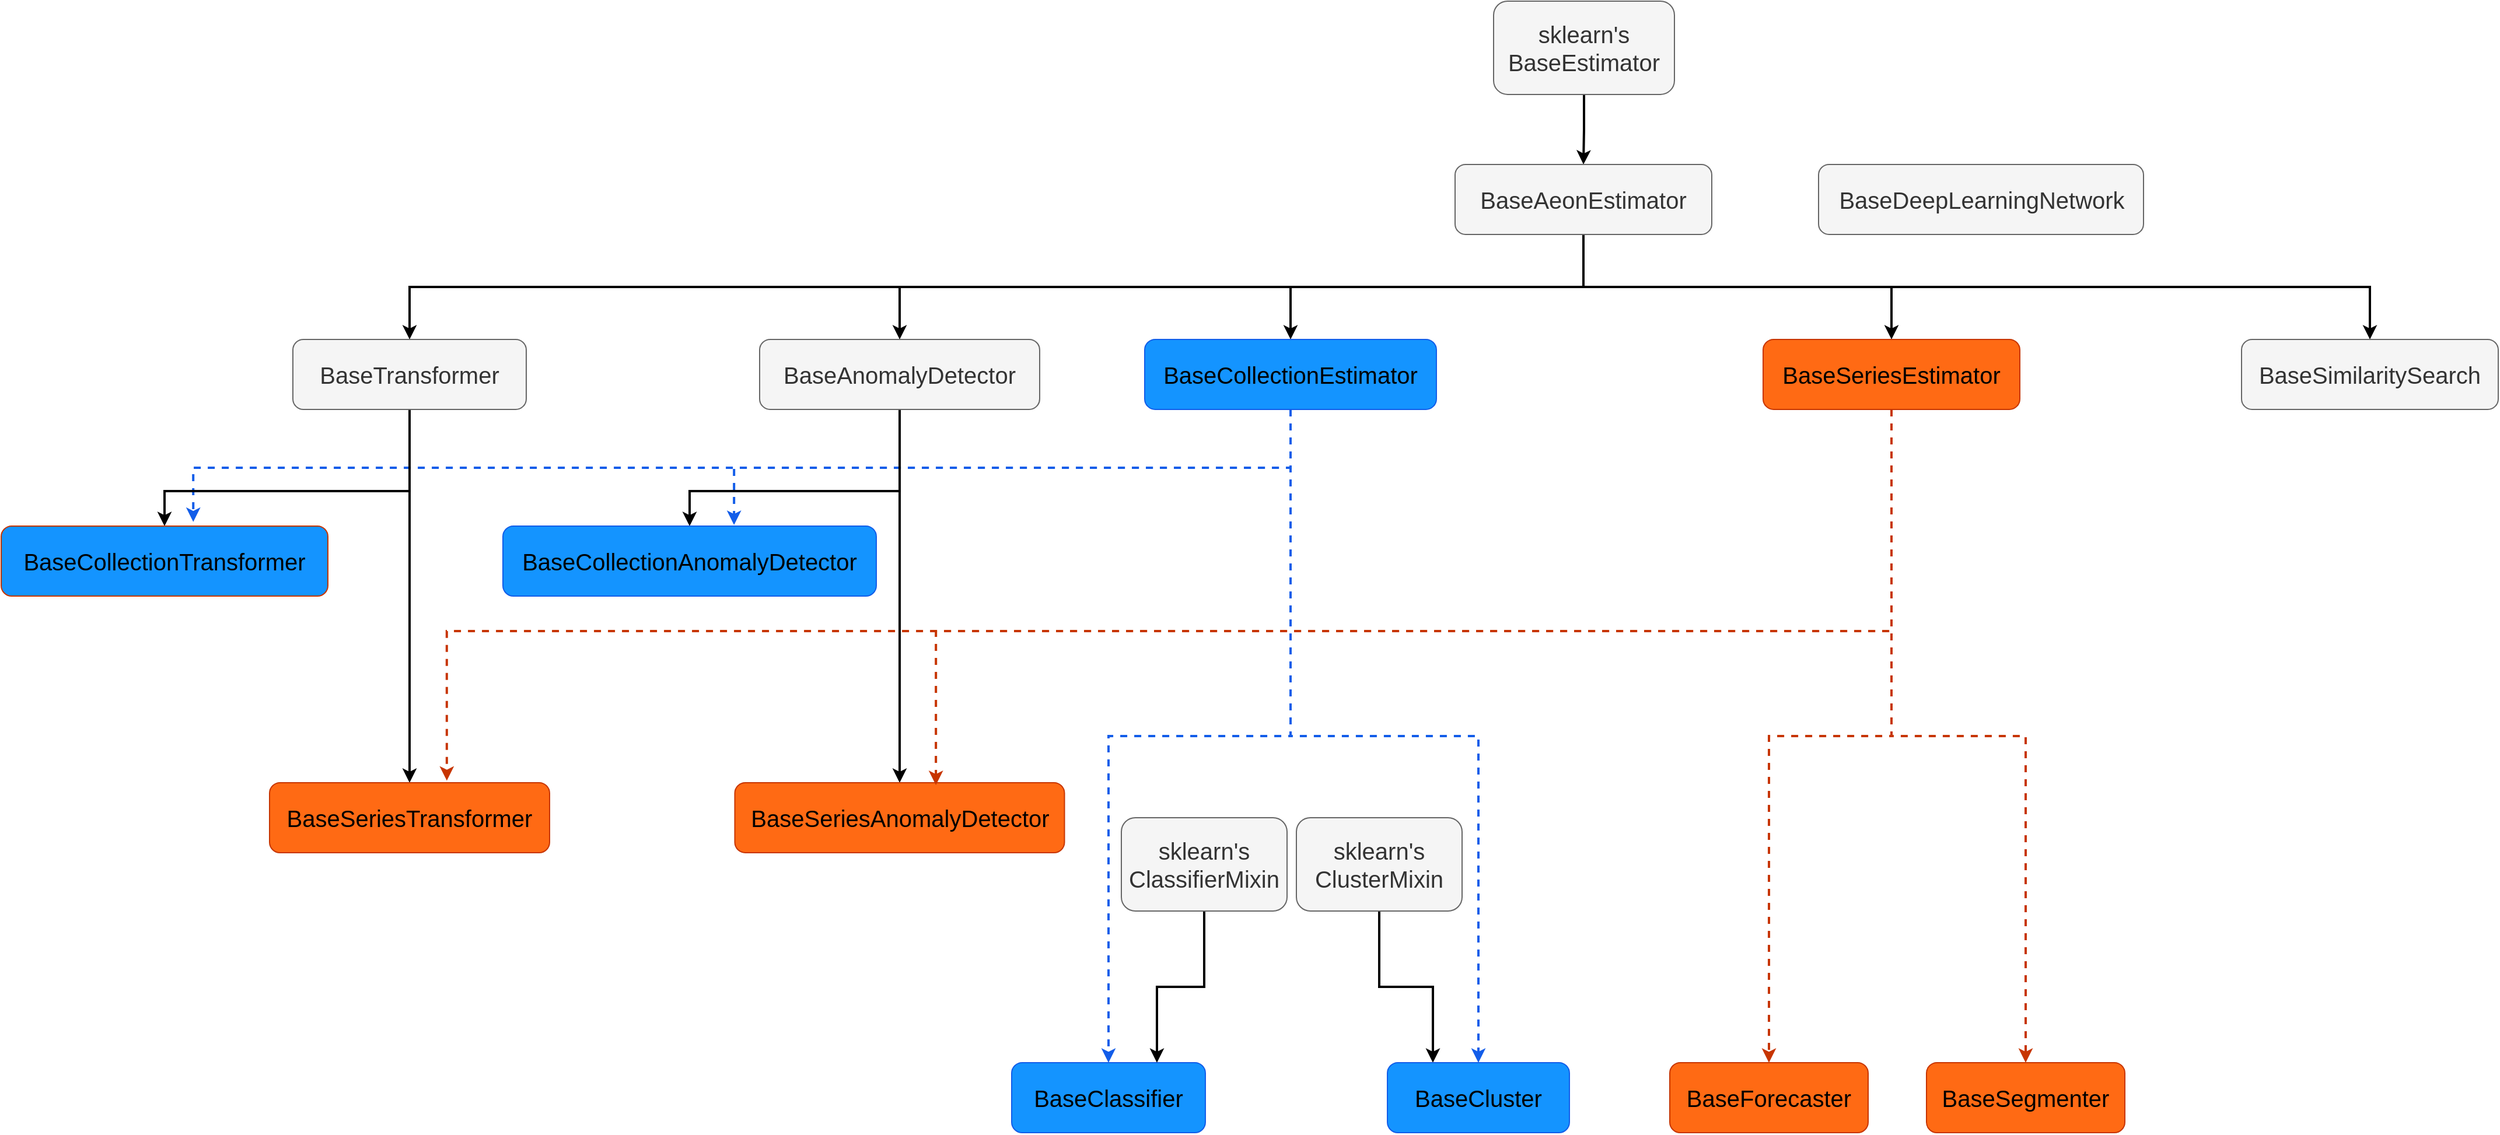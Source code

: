 <mxfile version="27.1.4">
  <diagram name="Page-1" id="929967ad-93f9-6ef4-fab6-5d389245f69c">
    <mxGraphModel dx="4931.5" dy="1752" grid="1" gridSize="10" guides="1" tooltips="1" connect="1" arrows="1" fold="1" page="1" pageScale="1.5" pageWidth="1169" pageHeight="826" background="none" math="0" shadow="0">
      <root>
        <mxCell id="0" style=";html=1;" />
        <mxCell id="1" style=";html=1;" parent="0" />
        <mxCell id="Zz3lQ5y03R1-GQRZRYZF-16" style="edgeStyle=orthogonalEdgeStyle;rounded=0;orthogonalLoop=1;jettySize=auto;html=1;exitX=0.5;exitY=1;exitDx=0;exitDy=0;entryX=0.5;entryY=0;entryDx=0;entryDy=0;fontSize=20;strokeWidth=2;" edge="1" parent="1" source="Zz3lQ5y03R1-GQRZRYZF-1" target="Zz3lQ5y03R1-GQRZRYZF-2">
          <mxGeometry relative="1" as="geometry" />
        </mxCell>
        <mxCell id="Zz3lQ5y03R1-GQRZRYZF-1" value="&lt;font&gt;sklearn&#39;s BaseEstimator&lt;/font&gt;" style="rounded=1;whiteSpace=wrap;html=1;fillColor=#f5f5f5;fontColor=#333333;strokeColor=#666666;fontSize=20;" vertex="1" parent="1">
          <mxGeometry x="399" y="399.95" width="155" height="80" as="geometry" />
        </mxCell>
        <mxCell id="Zz3lQ5y03R1-GQRZRYZF-17" style="edgeStyle=orthogonalEdgeStyle;rounded=0;orthogonalLoop=1;jettySize=auto;html=1;exitX=0.5;exitY=1;exitDx=0;exitDy=0;entryX=0.5;entryY=0;entryDx=0;entryDy=0;fontSize=20;strokeWidth=2;" edge="1" parent="1" source="Zz3lQ5y03R1-GQRZRYZF-2" target="Zz3lQ5y03R1-GQRZRYZF-4">
          <mxGeometry relative="1" as="geometry" />
        </mxCell>
        <mxCell id="Zz3lQ5y03R1-GQRZRYZF-18" style="edgeStyle=orthogonalEdgeStyle;rounded=0;orthogonalLoop=1;jettySize=auto;html=1;exitX=0.5;exitY=1;exitDx=0;exitDy=0;entryX=0.5;entryY=0;entryDx=0;entryDy=0;fontSize=20;strokeWidth=2;" edge="1" parent="1" source="Zz3lQ5y03R1-GQRZRYZF-2" target="Zz3lQ5y03R1-GQRZRYZF-3">
          <mxGeometry relative="1" as="geometry" />
        </mxCell>
        <mxCell id="Zz3lQ5y03R1-GQRZRYZF-29" style="edgeStyle=orthogonalEdgeStyle;rounded=0;orthogonalLoop=1;jettySize=auto;html=1;exitX=0.5;exitY=1;exitDx=0;exitDy=0;entryX=0.5;entryY=0;entryDx=0;entryDy=0;fontSize=20;strokeWidth=2;" edge="1" parent="1" source="Zz3lQ5y03R1-GQRZRYZF-2" target="Zz3lQ5y03R1-GQRZRYZF-28">
          <mxGeometry relative="1" as="geometry" />
        </mxCell>
        <mxCell id="Zz3lQ5y03R1-GQRZRYZF-56" style="edgeStyle=orthogonalEdgeStyle;rounded=0;orthogonalLoop=1;jettySize=auto;html=1;exitX=0.5;exitY=1;exitDx=0;exitDy=0;entryX=0.5;entryY=0;entryDx=0;entryDy=0;fontSize=20;strokeWidth=2;" edge="1" parent="1" source="Zz3lQ5y03R1-GQRZRYZF-2" target="Zz3lQ5y03R1-GQRZRYZF-55">
          <mxGeometry relative="1" as="geometry" />
        </mxCell>
        <mxCell id="Zz3lQ5y03R1-GQRZRYZF-59" style="edgeStyle=orthogonalEdgeStyle;rounded=0;orthogonalLoop=1;jettySize=auto;html=1;exitX=0.5;exitY=1;exitDx=0;exitDy=0;fontSize=20;strokeWidth=2;" edge="1" parent="1" source="Zz3lQ5y03R1-GQRZRYZF-2" target="Zz3lQ5y03R1-GQRZRYZF-58">
          <mxGeometry relative="1" as="geometry" />
        </mxCell>
        <mxCell id="Zz3lQ5y03R1-GQRZRYZF-2" value="&lt;font&gt;BaseAeonEstimator&lt;/font&gt;" style="rounded=1;whiteSpace=wrap;html=1;fillColor=#f5f5f5;fontColor=#333333;strokeColor=#666666;fontSize=20;" vertex="1" parent="1">
          <mxGeometry x="366" y="539.95" width="220" height="60" as="geometry" />
        </mxCell>
        <mxCell id="Zz3lQ5y03R1-GQRZRYZF-48" style="edgeStyle=orthogonalEdgeStyle;rounded=0;orthogonalLoop=1;jettySize=auto;html=1;exitX=0.5;exitY=1;exitDx=0;exitDy=0;dashed=1;fillColor=#fa6800;strokeColor=#C73500;fontSize=20;strokeWidth=2;" edge="1" parent="1" source="Zz3lQ5y03R1-GQRZRYZF-3" target="Zz3lQ5y03R1-GQRZRYZF-47">
          <mxGeometry relative="1" as="geometry" />
        </mxCell>
        <mxCell id="Zz3lQ5y03R1-GQRZRYZF-53" style="edgeStyle=orthogonalEdgeStyle;rounded=0;orthogonalLoop=1;jettySize=auto;html=1;exitX=0.5;exitY=1;exitDx=0;exitDy=0;entryX=0.5;entryY=0;entryDx=0;entryDy=0;dashed=1;fillColor=#fa6800;strokeColor=#C73500;fontSize=20;strokeWidth=2;" edge="1" parent="1" source="Zz3lQ5y03R1-GQRZRYZF-3" target="Zz3lQ5y03R1-GQRZRYZF-52">
          <mxGeometry relative="1" as="geometry" />
        </mxCell>
        <mxCell id="Zz3lQ5y03R1-GQRZRYZF-3" value="&lt;font&gt;BaseSeriesEstimator&lt;/font&gt;" style="rounded=1;whiteSpace=wrap;html=1;fillColor=light-dark(#FF6A14,#FF6A14);fontColor=#000000;strokeColor=#C73500;fontSize=20;" vertex="1" parent="1">
          <mxGeometry x="630" y="689.95" width="220" height="60" as="geometry" />
        </mxCell>
        <mxCell id="Zz3lQ5y03R1-GQRZRYZF-32" style="edgeStyle=orthogonalEdgeStyle;rounded=0;orthogonalLoop=1;jettySize=auto;html=1;exitX=0.5;exitY=1;exitDx=0;exitDy=0;entryX=0.619;entryY=-0.017;entryDx=0;entryDy=0;dashed=1;fillColor=#fa6800;strokeColor=light-dark(#125DE9,#125DE9);fontSize=20;entryPerimeter=0;strokeWidth=2;" edge="1" parent="1" source="Zz3lQ5y03R1-GQRZRYZF-4" target="Zz3lQ5y03R1-GQRZRYZF-30">
          <mxGeometry relative="1" as="geometry">
            <mxPoint x="205.0" y="730" as="sourcePoint" />
            <mxPoint x="-310" y="830.05" as="targetPoint" />
          </mxGeometry>
        </mxCell>
        <mxCell id="Zz3lQ5y03R1-GQRZRYZF-41" style="edgeStyle=orthogonalEdgeStyle;rounded=0;orthogonalLoop=1;jettySize=auto;html=1;exitX=0.5;exitY=1;exitDx=0;exitDy=0;entryX=0.5;entryY=0;entryDx=0;entryDy=0;dashed=1;fillColor=#fa6800;strokeColor=light-dark(#125DE9,#125DE9);fontSize=20;strokeWidth=2;" edge="1" parent="1" source="Zz3lQ5y03R1-GQRZRYZF-4" target="Zz3lQ5y03R1-GQRZRYZF-39">
          <mxGeometry relative="1" as="geometry" />
        </mxCell>
        <mxCell id="Zz3lQ5y03R1-GQRZRYZF-45" style="edgeStyle=orthogonalEdgeStyle;rounded=0;orthogonalLoop=1;jettySize=auto;html=1;exitX=0.5;exitY=1;exitDx=0;exitDy=0;entryX=0.5;entryY=0;entryDx=0;entryDy=0;dashed=1;fillColor=#fa6800;strokeColor=light-dark(#125DE9,#125DE9);fontSize=20;strokeWidth=2;" edge="1" parent="1" source="Zz3lQ5y03R1-GQRZRYZF-4" target="Zz3lQ5y03R1-GQRZRYZF-44">
          <mxGeometry relative="1" as="geometry" />
        </mxCell>
        <mxCell id="Zz3lQ5y03R1-GQRZRYZF-64" style="edgeStyle=orthogonalEdgeStyle;rounded=0;orthogonalLoop=1;jettySize=auto;html=1;exitX=0.5;exitY=1;exitDx=0;exitDy=0;entryX=0.588;entryY=-0.06;entryDx=0;entryDy=0;dashed=1;fillColor=#fa6800;strokeColor=light-dark(#125DE9,#125DE9);fontSize=20;entryPerimeter=0;strokeWidth=2;" edge="1" parent="1" source="Zz3lQ5y03R1-GQRZRYZF-4" target="Zz3lQ5y03R1-GQRZRYZF-61">
          <mxGeometry relative="1" as="geometry">
            <mxPoint x="226.0" y="740" as="sourcePoint" />
            <mxPoint x="-739" y="840.05" as="targetPoint" />
          </mxGeometry>
        </mxCell>
        <mxCell id="Zz3lQ5y03R1-GQRZRYZF-4" value="&lt;font&gt;BaseCollectionEstimator&lt;/font&gt;" style="rounded=1;whiteSpace=wrap;html=1;fillColor=light-dark(#1494FF,#1494FF);fontColor=#000000;strokeColor=light-dark(#125DE9,#125DE9);fontSize=20;" vertex="1" parent="1">
          <mxGeometry x="100" y="689.95" width="250" height="60" as="geometry" />
        </mxCell>
        <mxCell id="Zz3lQ5y03R1-GQRZRYZF-34" style="edgeStyle=orthogonalEdgeStyle;rounded=0;orthogonalLoop=1;jettySize=auto;html=1;exitX=0.5;exitY=1;exitDx=0;exitDy=0;entryX=0.5;entryY=0;entryDx=0;entryDy=0;fontSize=20;strokeWidth=2;" edge="1" parent="1" source="Zz3lQ5y03R1-GQRZRYZF-28" target="Zz3lQ5y03R1-GQRZRYZF-30">
          <mxGeometry relative="1" as="geometry">
            <Array as="points">
              <mxPoint x="-110" y="820" />
              <mxPoint x="-290" y="820" />
            </Array>
          </mxGeometry>
        </mxCell>
        <mxCell id="Zz3lQ5y03R1-GQRZRYZF-35" style="edgeStyle=orthogonalEdgeStyle;rounded=0;orthogonalLoop=1;jettySize=auto;html=1;exitX=0.5;exitY=1;exitDx=0;exitDy=0;entryX=0.5;entryY=0;entryDx=0;entryDy=0;fontSize=20;strokeWidth=2;" edge="1" parent="1" source="Zz3lQ5y03R1-GQRZRYZF-28" target="Zz3lQ5y03R1-GQRZRYZF-31">
          <mxGeometry relative="1" as="geometry">
            <Array as="points">
              <mxPoint x="-110" y="1030" />
              <mxPoint x="-110" y="1030" />
            </Array>
          </mxGeometry>
        </mxCell>
        <mxCell id="Zz3lQ5y03R1-GQRZRYZF-28" value="&lt;font&gt;BaseAnomalyDetector&lt;/font&gt;" style="rounded=1;whiteSpace=wrap;html=1;fillColor=#f5f5f5;fontColor=#333333;strokeColor=#666666;fontSize=20;" vertex="1" parent="1">
          <mxGeometry x="-230" y="689.95" width="240" height="60" as="geometry" />
        </mxCell>
        <mxCell id="Zz3lQ5y03R1-GQRZRYZF-30" value="&lt;font&gt;BaseCollectionAnomalyDetector&lt;/font&gt;" style="rounded=1;whiteSpace=wrap;html=1;fillColor=light-dark(#1494FF,#1494FF);fontColor=#000000;strokeColor=light-dark(#125DE9,#125DE9);fontSize=20;" vertex="1" parent="1">
          <mxGeometry x="-450" y="850" width="320" height="60" as="geometry" />
        </mxCell>
        <mxCell id="Zz3lQ5y03R1-GQRZRYZF-31" value="&lt;font&gt;BaseSeriesAnomalyDetector&lt;/font&gt;" style="rounded=1;whiteSpace=wrap;html=1;fillColor=light-dark(#FF6A14,#FF6A14);fontColor=#000000;strokeColor=#C73500;fontSize=20;" vertex="1" parent="1">
          <mxGeometry x="-251.25" y="1070" width="282.5" height="60" as="geometry" />
        </mxCell>
        <mxCell id="Zz3lQ5y03R1-GQRZRYZF-39" value="&lt;font&gt;BaseClassifier&lt;/font&gt;" style="rounded=1;whiteSpace=wrap;html=1;fillColor=light-dark(#1494FF,#1494FF);fontColor=#000000;strokeColor=light-dark(#125DE9,#125DE9);fontSize=20;" vertex="1" parent="1">
          <mxGeometry x="-14" y="1310" width="166" height="60" as="geometry" />
        </mxCell>
        <mxCell id="Zz3lQ5y03R1-GQRZRYZF-69" style="edgeStyle=orthogonalEdgeStyle;rounded=0;orthogonalLoop=1;jettySize=auto;html=1;exitX=0.5;exitY=1;exitDx=0;exitDy=0;entryX=0.75;entryY=0;entryDx=0;entryDy=0;strokeWidth=2;" edge="1" parent="1" source="Zz3lQ5y03R1-GQRZRYZF-40" target="Zz3lQ5y03R1-GQRZRYZF-39">
          <mxGeometry relative="1" as="geometry" />
        </mxCell>
        <mxCell id="Zz3lQ5y03R1-GQRZRYZF-40" value="&lt;font&gt;sklearn&#39;s ClassifierMixin&lt;/font&gt;" style="rounded=1;whiteSpace=wrap;html=1;fillColor=#f5f5f5;fontColor=#333333;strokeColor=#666666;fontSize=20;" vertex="1" parent="1">
          <mxGeometry x="80" y="1100" width="142" height="80" as="geometry" />
        </mxCell>
        <mxCell id="Zz3lQ5y03R1-GQRZRYZF-68" style="edgeStyle=orthogonalEdgeStyle;rounded=0;orthogonalLoop=1;jettySize=auto;html=1;exitX=0.5;exitY=1;exitDx=0;exitDy=0;entryX=0.25;entryY=0;entryDx=0;entryDy=0;strokeWidth=2;" edge="1" parent="1" source="Zz3lQ5y03R1-GQRZRYZF-43" target="Zz3lQ5y03R1-GQRZRYZF-44">
          <mxGeometry relative="1" as="geometry" />
        </mxCell>
        <mxCell id="Zz3lQ5y03R1-GQRZRYZF-43" value="&lt;font&gt;sklearn&#39;s ClusterMixin&lt;/font&gt;" style="rounded=1;whiteSpace=wrap;html=1;fillColor=#f5f5f5;fontColor=#333333;strokeColor=#666666;fontSize=20;" vertex="1" parent="1">
          <mxGeometry x="230" y="1100" width="142" height="80" as="geometry" />
        </mxCell>
        <mxCell id="Zz3lQ5y03R1-GQRZRYZF-44" value="&lt;font&gt;BaseCluster&lt;/font&gt;" style="rounded=1;whiteSpace=wrap;html=1;fillColor=light-dark(#1494FF,#1494FF);fontColor=#000000;strokeColor=light-dark(#125DE9,#125DE9);fontSize=20;" vertex="1" parent="1">
          <mxGeometry x="308" y="1310" width="156" height="60" as="geometry" />
        </mxCell>
        <mxCell id="Zz3lQ5y03R1-GQRZRYZF-47" value="&lt;font&gt;BaseForecaster&lt;/font&gt;" style="rounded=1;whiteSpace=wrap;html=1;fillColor=light-dark(#FF6A14,#FF6A14);fontColor=#000000;strokeColor=#C73500;fontSize=20;" vertex="1" parent="1">
          <mxGeometry x="550" y="1310" width="170" height="60" as="geometry" />
        </mxCell>
        <mxCell id="Zz3lQ5y03R1-GQRZRYZF-50" value="&lt;font&gt;BaseDeepLearningNetwork&lt;/font&gt;" style="rounded=1;whiteSpace=wrap;html=1;fillColor=#f5f5f5;fontColor=#333333;strokeColor=#666666;fontSize=20;" vertex="1" parent="1">
          <mxGeometry x="677.5" y="539.95" width="278.5" height="60" as="geometry" />
        </mxCell>
        <mxCell id="Zz3lQ5y03R1-GQRZRYZF-52" value="&lt;font&gt;BaseSegmenter&lt;/font&gt;" style="rounded=1;whiteSpace=wrap;html=1;fillColor=light-dark(#FF6A14,#FF6A14);fontColor=#000000;strokeColor=#C73500;fontSize=20;" vertex="1" parent="1">
          <mxGeometry x="770" y="1310" width="170" height="60" as="geometry" />
        </mxCell>
        <mxCell id="Zz3lQ5y03R1-GQRZRYZF-55" value="&lt;font&gt;BaseSimilaritySearch&lt;/font&gt;" style="rounded=1;whiteSpace=wrap;html=1;fillColor=#f5f5f5;fontColor=#333333;strokeColor=#666666;fontSize=20;" vertex="1" parent="1">
          <mxGeometry x="1040" y="689.95" width="220" height="60" as="geometry" />
        </mxCell>
        <mxCell id="Zz3lQ5y03R1-GQRZRYZF-62" style="edgeStyle=orthogonalEdgeStyle;rounded=0;orthogonalLoop=1;jettySize=auto;html=1;exitX=0.5;exitY=1;exitDx=0;exitDy=0;entryX=0.5;entryY=0;entryDx=0;entryDy=0;fontSize=20;strokeWidth=2;" edge="1" parent="1" source="Zz3lQ5y03R1-GQRZRYZF-58" target="Zz3lQ5y03R1-GQRZRYZF-61">
          <mxGeometry relative="1" as="geometry">
            <Array as="points">
              <mxPoint x="-530" y="820" />
              <mxPoint x="-740" y="820" />
            </Array>
          </mxGeometry>
        </mxCell>
        <mxCell id="Zz3lQ5y03R1-GQRZRYZF-63" style="edgeStyle=orthogonalEdgeStyle;rounded=0;orthogonalLoop=1;jettySize=auto;html=1;exitX=0.5;exitY=1;exitDx=0;exitDy=0;entryX=0.5;entryY=0;entryDx=0;entryDy=0;fontSize=20;strokeWidth=2;" edge="1" parent="1" source="Zz3lQ5y03R1-GQRZRYZF-58" target="Zz3lQ5y03R1-GQRZRYZF-60">
          <mxGeometry relative="1" as="geometry">
            <Array as="points">
              <mxPoint x="-530" y="1030" />
              <mxPoint x="-530" y="1030" />
            </Array>
          </mxGeometry>
        </mxCell>
        <mxCell id="Zz3lQ5y03R1-GQRZRYZF-58" value="&lt;font&gt;BaseTransformer&lt;/font&gt;" style="rounded=1;whiteSpace=wrap;html=1;fillColor=#f5f5f5;fontColor=#333333;strokeColor=#666666;fontSize=20;" vertex="1" parent="1">
          <mxGeometry x="-630" y="689.95" width="200" height="60" as="geometry" />
        </mxCell>
        <mxCell id="Zz3lQ5y03R1-GQRZRYZF-60" value="&lt;font&gt;BaseSeriesTransformer&lt;/font&gt;" style="rounded=1;whiteSpace=wrap;html=1;fillColor=light-dark(#FF6A14,#FF6A14);fontColor=#000000;strokeColor=#C73500;fontSize=20;" vertex="1" parent="1">
          <mxGeometry x="-650" y="1070" width="240" height="60" as="geometry" />
        </mxCell>
        <mxCell id="Zz3lQ5y03R1-GQRZRYZF-61" value="&lt;font&gt;BaseCollectionTransformer&lt;/font&gt;" style="rounded=1;whiteSpace=wrap;html=1;fillColor=light-dark(#1494FF,#1494FF);fontColor=#000000;strokeColor=light-dark(#C73500,#125DE9);fontSize=20;" vertex="1" parent="1">
          <mxGeometry x="-880" y="850" width="280" height="60" as="geometry" />
        </mxCell>
        <mxCell id="Zz3lQ5y03R1-GQRZRYZF-70" style="edgeStyle=orthogonalEdgeStyle;rounded=0;orthogonalLoop=1;jettySize=auto;html=1;exitX=0.5;exitY=1;exitDx=0;exitDy=0;entryX=0.61;entryY=0.033;entryDx=0;entryDy=0;entryPerimeter=0;dashed=1;fillColor=#fa6800;strokeColor=#C73500;strokeWidth=2;" edge="1" parent="1" source="Zz3lQ5y03R1-GQRZRYZF-3" target="Zz3lQ5y03R1-GQRZRYZF-31">
          <mxGeometry relative="1" as="geometry">
            <Array as="points">
              <mxPoint x="740" y="940" />
              <mxPoint x="-79" y="940" />
            </Array>
          </mxGeometry>
        </mxCell>
        <mxCell id="Zz3lQ5y03R1-GQRZRYZF-71" style="edgeStyle=orthogonalEdgeStyle;rounded=0;orthogonalLoop=1;jettySize=auto;html=1;exitX=0.5;exitY=1;exitDx=0;exitDy=0;entryX=0.633;entryY=-0.03;entryDx=0;entryDy=0;entryPerimeter=0;dashed=1;fillColor=#fa6800;strokeColor=#C73500;strokeWidth=2;" edge="1" parent="1" source="Zz3lQ5y03R1-GQRZRYZF-3" target="Zz3lQ5y03R1-GQRZRYZF-60">
          <mxGeometry relative="1" as="geometry">
            <Array as="points">
              <mxPoint x="740" y="940" />
              <mxPoint x="-498" y="940" />
            </Array>
          </mxGeometry>
        </mxCell>
      </root>
    </mxGraphModel>
  </diagram>
</mxfile>
